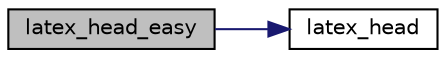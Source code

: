digraph "latex_head_easy"
{
  edge [fontname="Helvetica",fontsize="10",labelfontname="Helvetica",labelfontsize="10"];
  node [fontname="Helvetica",fontsize="10",shape=record];
  rankdir="LR";
  Node3386 [label="latex_head_easy",height=0.2,width=0.4,color="black", fillcolor="grey75", style="filled", fontcolor="black"];
  Node3386 -> Node3387 [color="midnightblue",fontsize="10",style="solid",fontname="Helvetica"];
  Node3387 [label="latex_head",height=0.2,width=0.4,color="black", fillcolor="white", style="filled",URL="$d4/d74/util_8_c.html#ae873c602bd361c5218db5cecf1d348cd"];
}
